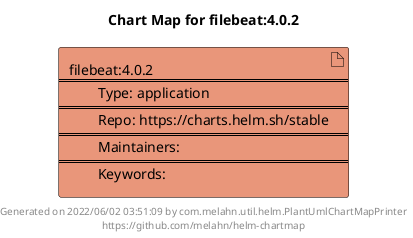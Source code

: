 @startuml
skinparam linetype ortho
skinparam backgroundColor white
skinparam usecaseBorderColor black
skinparam usecaseArrowColor LightSlateGray
skinparam artifactBorderColor black
skinparam artifactArrowColor LightSlateGray

title Chart Map for filebeat:4.0.2

'There is one referenced Helm Chart
artifact "filebeat:4.0.2\n====\n\tType: application\n====\n\tRepo: https://charts.helm.sh/stable\n====\n\tMaintainers: \n====\n\tKeywords: " as filebeat_4_0_2 #DarkSalmon

'There are 0 referenced Docker Images

'Chart Dependencies

center footer Generated on 2022/06/02 03:51:09 by com.melahn.util.helm.PlantUmlChartMapPrinter\nhttps://github.com/melahn/helm-chartmap
@enduml
